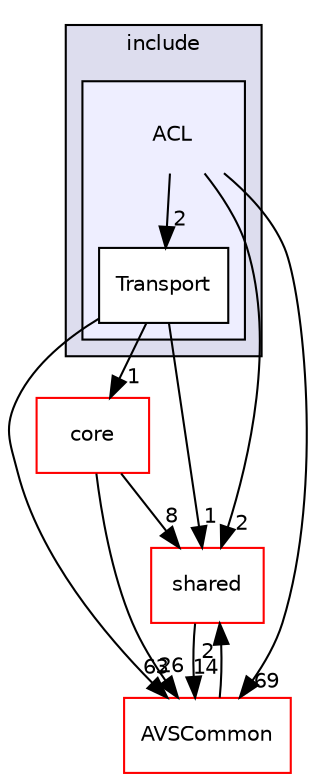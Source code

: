 digraph "/workplace/avs-device-sdk/ACL/include/ACL" {
  compound=true
  node [ fontsize="10", fontname="Helvetica"];
  edge [ labelfontsize="10", labelfontname="Helvetica"];
  subgraph clusterdir_1088b026815130b3cc8e9ac3f4525272 {
    graph [ bgcolor="#ddddee", pencolor="black", label="include" fontname="Helvetica", fontsize="10", URL="dir_1088b026815130b3cc8e9ac3f4525272.html"]
  subgraph clusterdir_ce0d3eda4bb43bdcf8c1c51ff13ee585 {
    graph [ bgcolor="#eeeeff", pencolor="black", label="" URL="dir_ce0d3eda4bb43bdcf8c1c51ff13ee585.html"];
    dir_ce0d3eda4bb43bdcf8c1c51ff13ee585 [shape=plaintext label="ACL"];
    dir_711bc606e725cfd07f3f2b0a5f6ebc00 [shape=box label="Transport" color="black" fillcolor="white" style="filled" URL="dir_711bc606e725cfd07f3f2b0a5f6ebc00.html"];
  }
  }
  dir_9982052f7ce695d12571567315b2fafa [shape=box label="shared" fillcolor="white" style="filled" color="red" URL="dir_9982052f7ce695d12571567315b2fafa.html"];
  dir_13e65effb2bde530b17b3d5eefcd0266 [shape=box label="AVSCommon" fillcolor="white" style="filled" color="red" URL="dir_13e65effb2bde530b17b3d5eefcd0266.html"];
  dir_4270bfced15e0e73154b13468c7c9ad9 [shape=box label="core" fillcolor="white" style="filled" color="red" URL="dir_4270bfced15e0e73154b13468c7c9ad9.html"];
  dir_711bc606e725cfd07f3f2b0a5f6ebc00->dir_9982052f7ce695d12571567315b2fafa [headlabel="1", labeldistance=1.5 headhref="dir_000003_000549.html"];
  dir_711bc606e725cfd07f3f2b0a5f6ebc00->dir_13e65effb2bde530b17b3d5eefcd0266 [headlabel="63", labeldistance=1.5 headhref="dir_000003_000017.html"];
  dir_711bc606e725cfd07f3f2b0a5f6ebc00->dir_4270bfced15e0e73154b13468c7c9ad9 [headlabel="1", labeldistance=1.5 headhref="dir_000003_000426.html"];
  dir_9982052f7ce695d12571567315b2fafa->dir_13e65effb2bde530b17b3d5eefcd0266 [headlabel="14", labeldistance=1.5 headhref="dir_000549_000017.html"];
  dir_13e65effb2bde530b17b3d5eefcd0266->dir_9982052f7ce695d12571567315b2fafa [headlabel="2", labeldistance=1.5 headhref="dir_000017_000549.html"];
  dir_4270bfced15e0e73154b13468c7c9ad9->dir_9982052f7ce695d12571567315b2fafa [headlabel="8", labeldistance=1.5 headhref="dir_000426_000549.html"];
  dir_4270bfced15e0e73154b13468c7c9ad9->dir_13e65effb2bde530b17b3d5eefcd0266 [headlabel="26", labeldistance=1.5 headhref="dir_000426_000017.html"];
  dir_ce0d3eda4bb43bdcf8c1c51ff13ee585->dir_711bc606e725cfd07f3f2b0a5f6ebc00 [headlabel="2", labeldistance=1.5 headhref="dir_000002_000003.html"];
  dir_ce0d3eda4bb43bdcf8c1c51ff13ee585->dir_9982052f7ce695d12571567315b2fafa [headlabel="2", labeldistance=1.5 headhref="dir_000002_000549.html"];
  dir_ce0d3eda4bb43bdcf8c1c51ff13ee585->dir_13e65effb2bde530b17b3d5eefcd0266 [headlabel="69", labeldistance=1.5 headhref="dir_000002_000017.html"];
}
